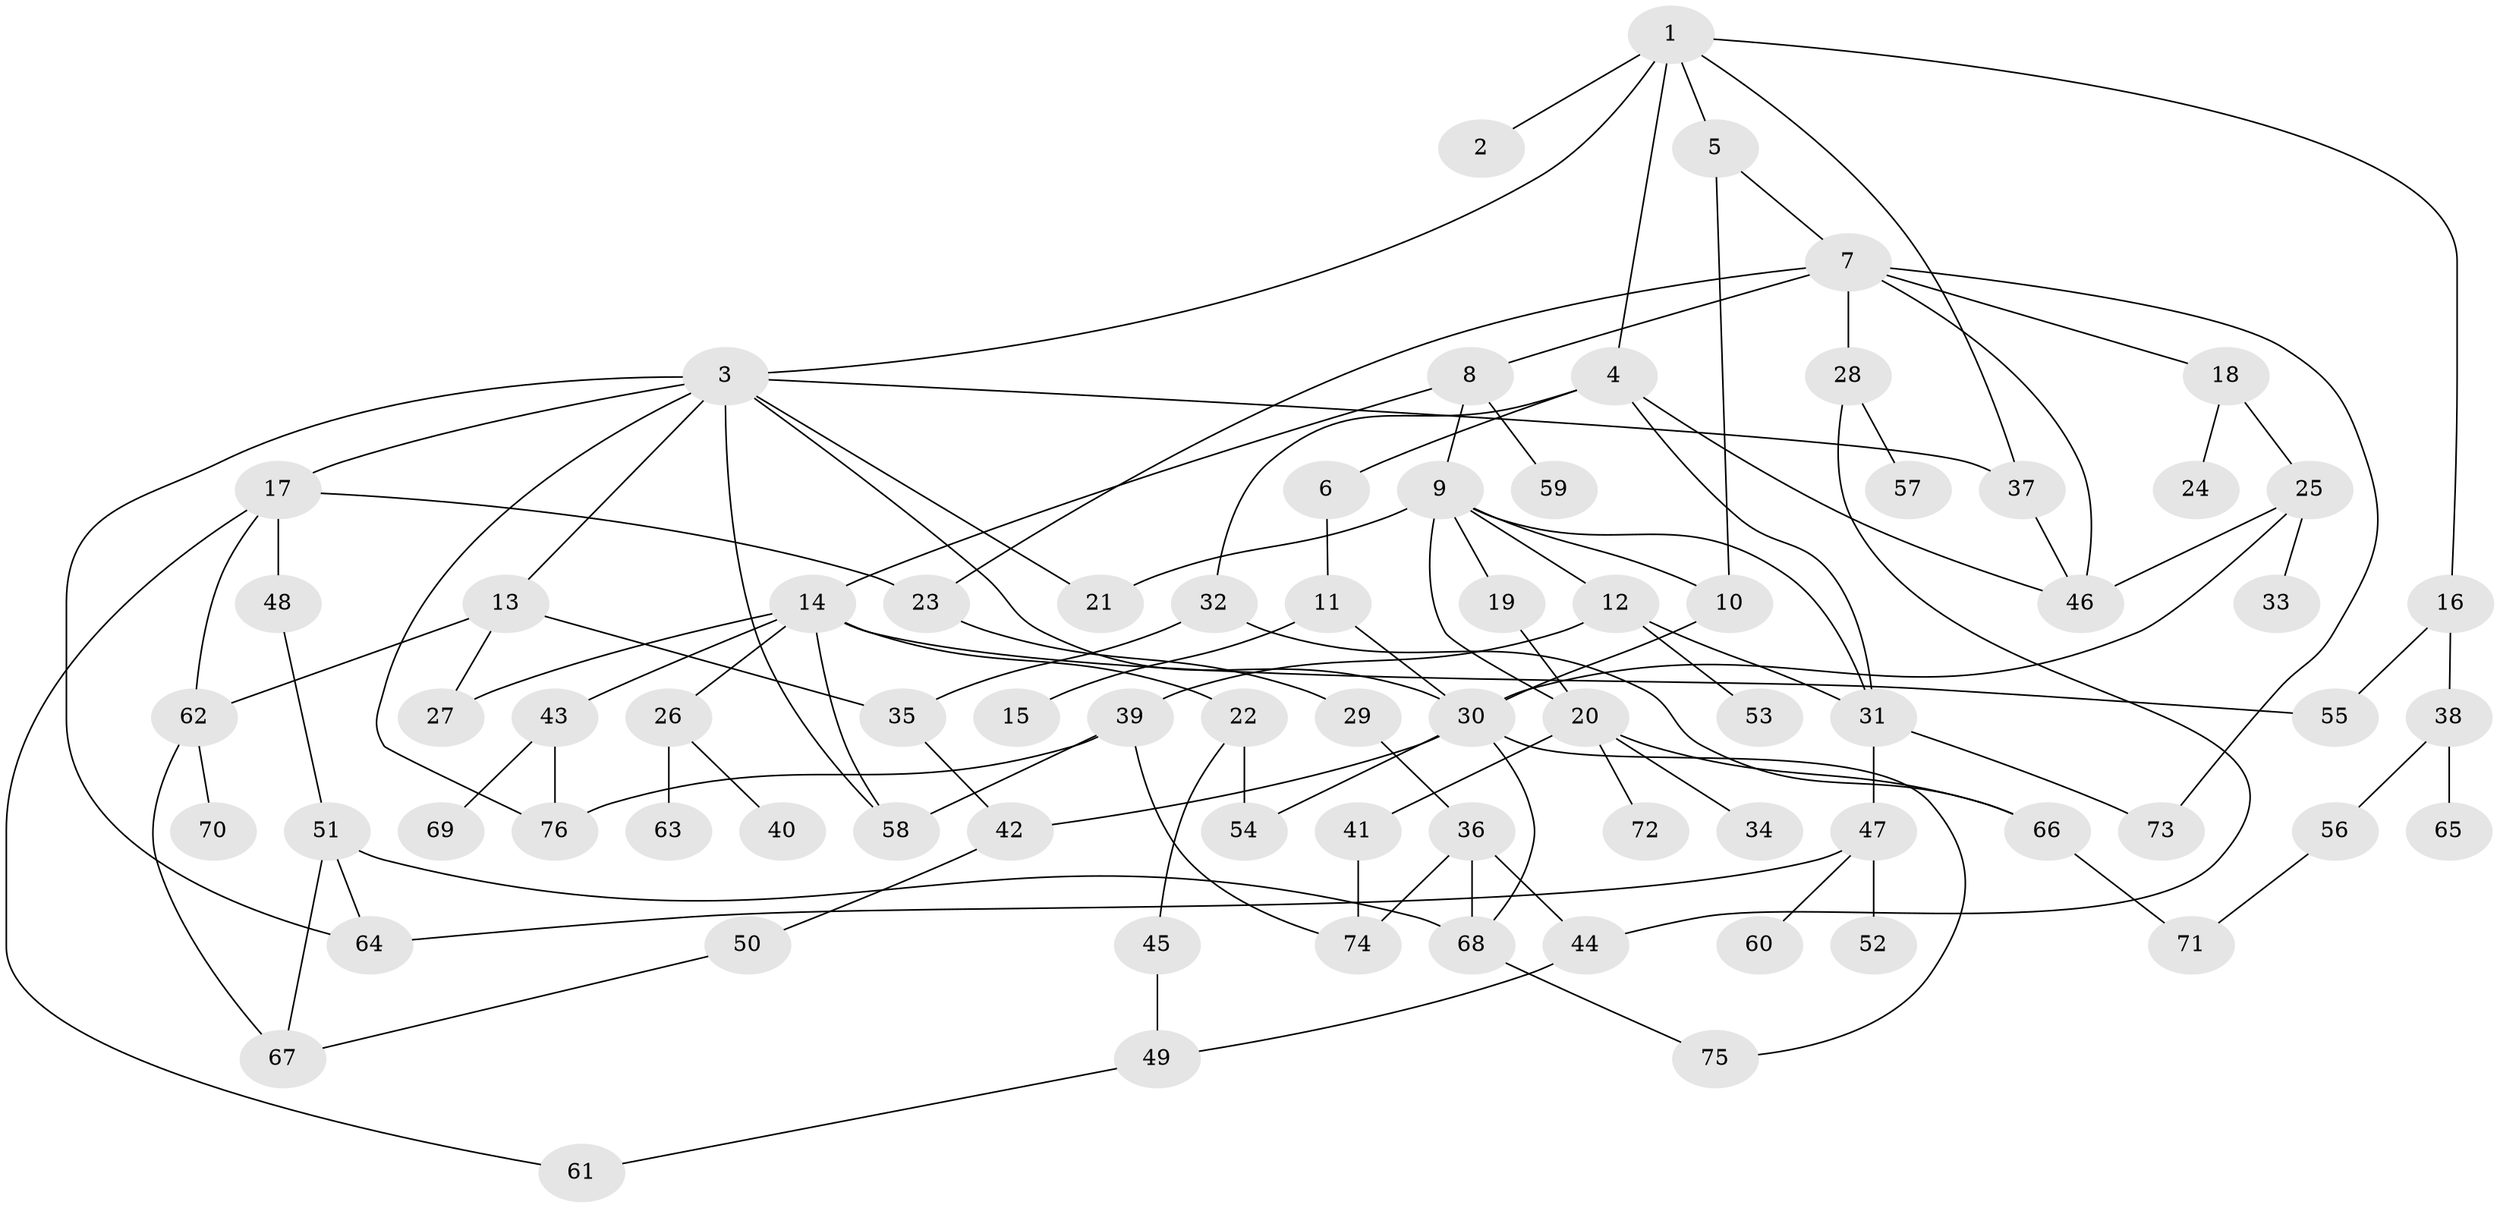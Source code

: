 // coarse degree distribution, {5: 0.09433962264150944, 10: 0.018867924528301886, 4: 0.11320754716981132, 3: 0.18867924528301888, 9: 0.018867924528301886, 6: 0.09433962264150944, 8: 0.018867924528301886, 1: 0.24528301886792453, 2: 0.18867924528301888, 7: 0.018867924528301886}
// Generated by graph-tools (version 1.1) at 2025/51/02/27/25 19:51:40]
// undirected, 76 vertices, 113 edges
graph export_dot {
graph [start="1"]
  node [color=gray90,style=filled];
  1;
  2;
  3;
  4;
  5;
  6;
  7;
  8;
  9;
  10;
  11;
  12;
  13;
  14;
  15;
  16;
  17;
  18;
  19;
  20;
  21;
  22;
  23;
  24;
  25;
  26;
  27;
  28;
  29;
  30;
  31;
  32;
  33;
  34;
  35;
  36;
  37;
  38;
  39;
  40;
  41;
  42;
  43;
  44;
  45;
  46;
  47;
  48;
  49;
  50;
  51;
  52;
  53;
  54;
  55;
  56;
  57;
  58;
  59;
  60;
  61;
  62;
  63;
  64;
  65;
  66;
  67;
  68;
  69;
  70;
  71;
  72;
  73;
  74;
  75;
  76;
  1 -- 2;
  1 -- 3;
  1 -- 4;
  1 -- 5;
  1 -- 16;
  1 -- 37;
  3 -- 13;
  3 -- 17;
  3 -- 21;
  3 -- 58;
  3 -- 64;
  3 -- 76;
  3 -- 37;
  3 -- 30;
  4 -- 6;
  4 -- 32;
  4 -- 46;
  4 -- 31;
  5 -- 7;
  5 -- 10;
  6 -- 11;
  7 -- 8;
  7 -- 18;
  7 -- 28;
  7 -- 73;
  7 -- 23;
  7 -- 46;
  8 -- 9;
  8 -- 14;
  8 -- 59;
  9 -- 12;
  9 -- 19;
  9 -- 20;
  9 -- 21;
  9 -- 10;
  9 -- 31;
  10 -- 30;
  11 -- 15;
  11 -- 30;
  12 -- 31;
  12 -- 39;
  12 -- 53;
  13 -- 27;
  13 -- 35;
  13 -- 62;
  14 -- 22;
  14 -- 26;
  14 -- 43;
  14 -- 55;
  14 -- 27;
  14 -- 58;
  16 -- 38;
  16 -- 55;
  17 -- 23;
  17 -- 48;
  17 -- 61;
  17 -- 62;
  18 -- 24;
  18 -- 25;
  19 -- 20;
  20 -- 34;
  20 -- 41;
  20 -- 72;
  20 -- 66;
  22 -- 45;
  22 -- 54;
  23 -- 29;
  25 -- 30;
  25 -- 33;
  25 -- 46;
  26 -- 40;
  26 -- 63;
  28 -- 44;
  28 -- 57;
  29 -- 36;
  30 -- 75;
  30 -- 54;
  30 -- 42;
  30 -- 68;
  31 -- 47;
  31 -- 73;
  32 -- 66;
  32 -- 35;
  35 -- 42;
  36 -- 68;
  36 -- 74;
  36 -- 44;
  37 -- 46;
  38 -- 56;
  38 -- 65;
  39 -- 76;
  39 -- 74;
  39 -- 58;
  41 -- 74;
  42 -- 50;
  43 -- 69;
  43 -- 76;
  44 -- 49;
  45 -- 49;
  47 -- 52;
  47 -- 60;
  47 -- 64;
  48 -- 51;
  49 -- 61;
  50 -- 67;
  51 -- 64;
  51 -- 68;
  51 -- 67;
  56 -- 71;
  62 -- 67;
  62 -- 70;
  66 -- 71;
  68 -- 75;
}

